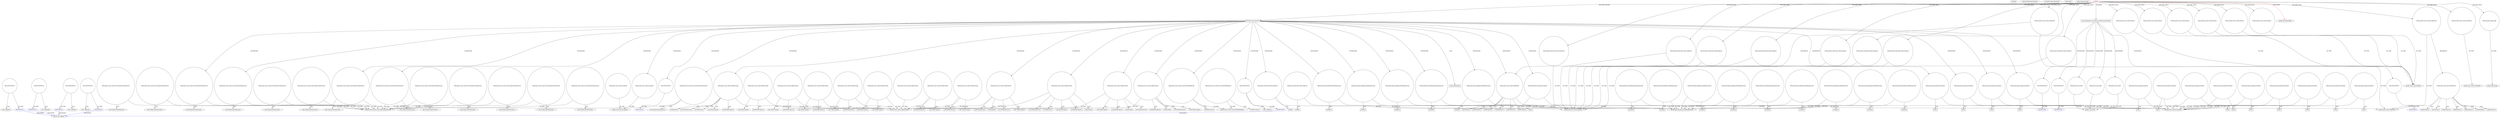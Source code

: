 digraph {
baseInfo[graphId=921,category="pattern",isAnonymous=false,possibleRelation=true]
frameworkRelatedTypesInfo[0="javafx.fxml.Initializable"]
possibleCollaborationsInfo[0="921~INSTANTIATION-~javafx.fxml.Initializable ~javafx.util.Callback ~false~true",1="921~INSTANTIATION-~javafx.fxml.Initializable ~javafx.util.Callback ~false~true",2="921~INSTANTIATION-CLIENT_METHOD_DECLARATION-~javafx.fxml.Initializable ~javafx.util.Callback ~false~true",3="921~INSTANTIATION-~javafx.fxml.Initializable ~javafx.util.Callback ~false~true",4="921~INSTANTIATION-~javafx.fxml.Initializable ~javafx.util.Callback ~false~true"]
patternInfo[frequency=2.0,patternRootClient=0]
patternInstancesInfo[0="bianconejo-CEFX~/bianconejo-CEFX/CEFX-master/src/cefx/CEPrincipalController.java~CEPrincipalController~2114",1="bianconejo-CEFX~/bianconejo-CEFX/CEFX-master/src/cefx/CECommandeController.java~CECommandeController~2084"]
508[label="javafx.util.Callback",vertexType="FRAMEWORK_INTERFACE_TYPE",isFrameworkType=false]
738[label="ANONYMOUS",vertexType="REFERENCE_ANONYMOUS_DECLARATION",isFrameworkType=false,color=blue]
1039[label="ANONYMOUS",vertexType="REFERENCE_ANONYMOUS_DECLARATION",isFrameworkType=false,color=blue]
1330[label="ANONYMOUS",vertexType="REFERENCE_ANONYMOUS_DECLARATION",isFrameworkType=false,color=blue]
530[label="ANONYMOUS",vertexType="REFERENCE_ANONYMOUS_DECLARATION",isFrameworkType=false,color=blue]
1121[label="ANONYMOUS",vertexType="REFERENCE_ANONYMOUS_DECLARATION",isFrameworkType=false,color=blue]
1329[label="VAR:ANONYMOUS",vertexType="VARIABLE_EXPRESION",isFrameworkType=false,shape=circle]
1120[label="VAR:ANONYMOUS",vertexType="VARIABLE_EXPRESION",isFrameworkType=false,shape=circle]
737[label="VAR:ANONYMOUS",vertexType="VARIABLE_EXPRESION",isFrameworkType=false,shape=circle]
1038[label="VAR:ANONYMOUS",vertexType="VARIABLE_EXPRESION",isFrameworkType=false,shape=circle]
529[label="VAR:ANONYMOUS",vertexType="VARIABLE_EXPRESION",isFrameworkType=false,shape=circle]
1297[label="METHOD_DECLARATION",vertexType="CLIENT_METHOD_DECLARATION",isFrameworkType=false,shape=box]
0[label="CLIENT",vertexType="ROOT_CLIENT_CLASS_DECLARATION",isFrameworkType=false,color=red]
25[label="FIELD:javafx.scene.control.Button",vertexType="FIELD_DECLARATION",isFrameworkType=false,shape=circle]
9[label="FIELD:javafx.scene.control.Button",vertexType="FIELD_DECLARATION",isFrameworkType=false,shape=circle]
13[label="FIELD:javafx.scene.control.Button",vertexType="FIELD_DECLARATION",isFrameworkType=false,shape=circle]
15[label="FIELD:javafx.scene.control.Button",vertexType="FIELD_DECLARATION",isFrameworkType=false,shape=circle]
11[label="FIELD:javafx.scene.control.Button",vertexType="FIELD_DECLARATION",isFrameworkType=false,shape=circle]
19[label="FIELD:javafx.scene.control.Button",vertexType="FIELD_DECLARATION",isFrameworkType=false,shape=circle]
55[label="FIELD:javafx.collections.ObservableList",vertexType="FIELD_DECLARATION",isFrameworkType=false,shape=circle]
5[label="javafx.collections.ObservableList",vertexType="FRAMEWORK_INTERFACE_TYPE",isFrameworkType=false]
27[label="FIELD:javafx.collections.ObservableList",vertexType="FIELD_DECLARATION",isFrameworkType=false,shape=circle]
49[label="FIELD:javafx.collections.ObservableList",vertexType="FIELD_DECLARATION",isFrameworkType=false,shape=circle]
57[label="FIELD:javafx.collections.ObservableList",vertexType="FIELD_DECLARATION",isFrameworkType=false,shape=circle]
53[label="FIELD:javafx.collections.ObservableList",vertexType="FIELD_DECLARATION",isFrameworkType=false,shape=circle]
59[label="FIELD:javafx.collections.ObservableList",vertexType="FIELD_DECLARATION",isFrameworkType=false,shape=circle]
35[label="FIELD:javafx.collections.ObservableList",vertexType="FIELD_DECLARATION",isFrameworkType=false,shape=circle]
4[label="FIELD:javafx.collections.ObservableList",vertexType="FIELD_DECLARATION",isFrameworkType=false,shape=circle]
61[label="void initialize(java.net.URL,java.util.ResourceBundle)",vertexType="OVERRIDING_METHOD_DECLARATION",isFrameworkType=false,shape=box]
51[label="FIELD:javafx.scene.control.TextField",vertexType="FIELD_DECLARATION",isFrameworkType=false,shape=circle]
1322[label="VAR:javafx.scene.control.cell.PropertyValueFactory",vertexType="VARIABLE_EXPRESION",isFrameworkType=false,shape=circle]
1321[label="new PropertyValueFactory()",vertexType="CONSTRUCTOR_CALL",isFrameworkType=false]
1598[label="VAR:javafx.scene.control.cell.PropertyValueFactory",vertexType="VARIABLE_EXPRESION",isFrameworkType=false,shape=circle]
1597[label="new PropertyValueFactory()",vertexType="CONSTRUCTOR_CALL",isFrameworkType=false]
1488[label="VAR:javafx.scene.control.cell.PropertyValueFactory",vertexType="VARIABLE_EXPRESION",isFrameworkType=false,shape=circle]
1487[label="new PropertyValueFactory()",vertexType="CONSTRUCTOR_CALL",isFrameworkType=false]
1526[label="VAR:javafx.scene.control.cell.PropertyValueFactory",vertexType="VARIABLE_EXPRESION",isFrameworkType=false,shape=circle]
1525[label="new PropertyValueFactory()",vertexType="CONSTRUCTOR_CALL",isFrameworkType=false]
1418[label="VAR:javafx.scene.control.cell.PropertyValueFactory",vertexType="VARIABLE_EXPRESION",isFrameworkType=false,shape=circle]
1417[label="new PropertyValueFactory()",vertexType="CONSTRUCTOR_CALL",isFrameworkType=false]
66[label="VAR:ANONYMOUS",vertexType="VARIABLE_EXPRESION",isFrameworkType=false,shape=circle]
1443[label="VAR:ANONYMOUS",vertexType="VARIABLE_EXPRESION",isFrameworkType=false,shape=circle]
89[label="VAR:ANONYMOUS",vertexType="VARIABLE_EXPRESION",isFrameworkType=false,shape=circle]
78[label="VAR:ANONYMOUS",vertexType="VARIABLE_EXPRESION",isFrameworkType=false,shape=circle]
1[label="javafx.fxml.Initializable",vertexType="FRAMEWORK_INTERFACE_TYPE",isFrameworkType=false]
52[label="javafx.scene.control.TextField",vertexType="FRAMEWORK_CLASS_TYPE",isFrameworkType=false]
1365[label="VAR:javafx.scene.control.Labeled",vertexType="VARIABLE_EXPRESION",isFrameworkType=false,shape=circle]
43[label="FIELD:javafx.scene.control.TableView",vertexType="FIELD_DECLARATION",isFrameworkType=false,shape=circle]
47[label="FIELD:javafx.scene.control.TableView",vertexType="FIELD_DECLARATION",isFrameworkType=false,shape=circle]
1481[label="VAR:javafx.scene.control.TableColumn",vertexType="VARIABLE_EXPRESION",isFrameworkType=false,shape=circle]
1480[label="new TableColumn()",vertexType="CONSTRUCTOR_CALL",isFrameworkType=false]
1701[label="prefWidthProperty()",vertexType="INSIDE_CALL",isFrameworkType=false,shape=box]
1371[label="VAR:javafx.scene.control.TableColumn",vertexType="VARIABLE_EXPRESION",isFrameworkType=false,shape=circle]
1370[label="new TableColumn()",vertexType="CONSTRUCTOR_CALL",isFrameworkType=false]
1681[label="prefWidthProperty()",vertexType="INSIDE_CALL",isFrameworkType=false,shape=box]
1591[label="VAR:javafx.scene.control.TableColumn",vertexType="VARIABLE_EXPRESION",isFrameworkType=false,shape=circle]
1590[label="new TableColumn()",vertexType="CONSTRUCTOR_CALL",isFrameworkType=false]
1721[label="prefWidthProperty()",vertexType="INSIDE_CALL",isFrameworkType=false,shape=box]
1317[label="VAR:javafx.scene.control.TableColumn",vertexType="VARIABLE_EXPRESION",isFrameworkType=false,shape=circle]
1316[label="new TableColumn()",vertexType="CONSTRUCTOR_CALL",isFrameworkType=false]
1691[label="prefWidthProperty()",vertexType="INSIDE_CALL",isFrameworkType=false,shape=box]
1627[label="VAR:javafx.scene.control.TableColumn",vertexType="VARIABLE_EXPRESION",isFrameworkType=false,shape=circle]
1626[label="new TableColumn()",vertexType="CONSTRUCTOR_CALL",isFrameworkType=false]
1731[label="prefWidthProperty()",vertexType="INSIDE_CALL",isFrameworkType=false,shape=box]
1336[label="super.updateItem()",vertexType="SUPER_CALL",isFrameworkType=false,shape=box]
1484[label="setResizable()",vertexType="INSIDE_CALL",isFrameworkType=false,shape=box]
1374[label="setResizable()",vertexType="INSIDE_CALL",isFrameworkType=false,shape=box]
1630[label="setResizable()",vertexType="INSIDE_CALL",isFrameworkType=false,shape=box]
1594[label="setResizable()",vertexType="INSIDE_CALL",isFrameworkType=false,shape=box]
1325[label="setResizable()",vertexType="INSIDE_CALL",isFrameworkType=false,shape=box]
413[label="javafx.scene.control.cell.PropertyValueFactory",vertexType="FRAMEWORK_CLASS_TYPE",isFrameworkType=false]
1115[label="VAR:javafx.scene.control.cell.PropertyValueFactory",vertexType="VARIABLE_EXPRESION",isFrameworkType=false,shape=circle]
1114[label="new PropertyValueFactory()",vertexType="CONSTRUCTOR_CALL",isFrameworkType=false]
781[label="VAR:javafx.scene.control.cell.PropertyValueFactory",vertexType="VARIABLE_EXPRESION",isFrameworkType=false,shape=circle]
780[label="new PropertyValueFactory()",vertexType="CONSTRUCTOR_CALL",isFrameworkType=false]
412[label="VAR:javafx.scene.control.cell.PropertyValueFactory",vertexType="VARIABLE_EXPRESION",isFrameworkType=false,shape=circle]
411[label="new PropertyValueFactory()",vertexType="CONSTRUCTOR_CALL",isFrameworkType=false]
863[label="VAR:javafx.scene.control.cell.PropertyValueFactory",vertexType="VARIABLE_EXPRESION",isFrameworkType=false,shape=circle]
862[label="new PropertyValueFactory()",vertexType="CONSTRUCTOR_CALL",isFrameworkType=false]
574[label="VAR:javafx.scene.control.cell.PropertyValueFactory",vertexType="VARIABLE_EXPRESION",isFrameworkType=false,shape=circle]
573[label="new PropertyValueFactory()",vertexType="CONSTRUCTOR_CALL",isFrameworkType=false]
827[label="VAR:javafx.scene.control.cell.PropertyValueFactory",vertexType="VARIABLE_EXPRESION",isFrameworkType=false,shape=circle]
826[label="new PropertyValueFactory()",vertexType="CONSTRUCTOR_CALL",isFrameworkType=false]
458[label="VAR:javafx.scene.control.cell.PropertyValueFactory",vertexType="VARIABLE_EXPRESION",isFrameworkType=false,shape=circle]
457[label="new PropertyValueFactory()",vertexType="CONSTRUCTOR_CALL",isFrameworkType=false]
965[label="VAR:javafx.scene.control.cell.PropertyValueFactory",vertexType="VARIABLE_EXPRESION",isFrameworkType=false,shape=circle]
964[label="new PropertyValueFactory()",vertexType="CONSTRUCTOR_CALL",isFrameworkType=false]
494[label="VAR:javafx.scene.control.cell.PropertyValueFactory",vertexType="VARIABLE_EXPRESION",isFrameworkType=false,shape=circle]
493[label="new PropertyValueFactory()",vertexType="CONSTRUCTOR_CALL",isFrameworkType=false]
602[label="VAR:javafx.collections.ObservableList",vertexType="VARIABLE_EXPRESION",isFrameworkType=false,shape=circle]
1662[label="VAR:javafx.collections.ObservableList",vertexType="VARIABLE_EXPRESION",isFrameworkType=false,shape=circle]
90[label="ANONYMOUS",vertexType="REFERENCE_ANONYMOUS_DECLARATION",isFrameworkType=false,color=blue]
1444[label="ANONYMOUS",vertexType="REFERENCE_ANONYMOUS_DECLARATION",isFrameworkType=false,color=blue]
67[label="ANONYMOUS",vertexType="REFERENCE_ANONYMOUS_DECLARATION",isFrameworkType=false,color=blue]
79[label="ANONYMOUS",vertexType="REFERENCE_ANONYMOUS_DECLARATION",isFrameworkType=false,color=blue]
44[label="javafx.scene.control.TableView",vertexType="FRAMEWORK_CLASS_TYPE",isFrameworkType=false]
1632[label="setCellValueFactory()",vertexType="INSIDE_CALL",isFrameworkType=false,shape=box]
1376[label="setCellValueFactory()",vertexType="INSIDE_CALL",isFrameworkType=false,shape=box]
1596[label="setCellValueFactory()",vertexType="INSIDE_CALL",isFrameworkType=false,shape=box]
1486[label="setCellValueFactory()",vertexType="INSIDE_CALL",isFrameworkType=false,shape=box]
1320[label="setCellValueFactory()",vertexType="INSIDE_CALL",isFrameworkType=false,shape=box]
1692[label="VAR:javafx.beans.binding.DoubleExpression",vertexType="VARIABLE_EXPRESION",isFrameworkType=false,shape=circle]
1693[label="multiply()",vertexType="INSIDE_CALL",isFrameworkType=false,shape=box]
619[label="javafx.beans.binding.DoubleExpression",vertexType="FRAMEWORK_CLASS_TYPE",isFrameworkType=false]
1672[label="VAR:javafx.beans.binding.DoubleExpression",vertexType="VARIABLE_EXPRESION",isFrameworkType=false,shape=circle]
1673[label="multiply()",vertexType="INSIDE_CALL",isFrameworkType=false,shape=box]
1264[label="VAR:javafx.beans.binding.DoubleExpression",vertexType="VARIABLE_EXPRESION",isFrameworkType=false,shape=circle]
1265[label="multiply()",vertexType="INSIDE_CALL",isFrameworkType=false,shape=box]
1722[label="VAR:javafx.beans.binding.DoubleExpression",vertexType="VARIABLE_EXPRESION",isFrameworkType=false,shape=circle]
1723[label="multiply()",vertexType="INSIDE_CALL",isFrameworkType=false,shape=box]
1732[label="VAR:javafx.beans.binding.DoubleExpression",vertexType="VARIABLE_EXPRESION",isFrameworkType=false,shape=circle]
1733[label="multiply()",vertexType="INSIDE_CALL",isFrameworkType=false,shape=box]
1682[label="VAR:javafx.beans.binding.DoubleExpression",vertexType="VARIABLE_EXPRESION",isFrameworkType=false,shape=circle]
1683[label="multiply()",vertexType="INSIDE_CALL",isFrameworkType=false,shape=box]
1276[label="VAR:javafx.beans.binding.DoubleExpression",vertexType="VARIABLE_EXPRESION",isFrameworkType=false,shape=circle]
1277[label="multiply()",vertexType="INSIDE_CALL",isFrameworkType=false,shape=box]
647[label="VAR:javafx.beans.binding.DoubleExpression",vertexType="VARIABLE_EXPRESION",isFrameworkType=false,shape=circle]
648[label="multiply()",vertexType="INSIDE_CALL",isFrameworkType=false,shape=box]
657[label="VAR:javafx.beans.binding.DoubleExpression",vertexType="VARIABLE_EXPRESION",isFrameworkType=false,shape=circle]
658[label="multiply()",vertexType="INSIDE_CALL",isFrameworkType=false,shape=box]
637[label="VAR:javafx.beans.binding.DoubleExpression",vertexType="VARIABLE_EXPRESION",isFrameworkType=false,shape=circle]
638[label="multiply()",vertexType="INSIDE_CALL",isFrameworkType=false,shape=box]
1240[label="VAR:javafx.beans.binding.DoubleExpression",vertexType="VARIABLE_EXPRESION",isFrameworkType=false,shape=circle]
1241[label="multiply()",vertexType="INSIDE_CALL",isFrameworkType=false,shape=box]
1288[label="VAR:javafx.beans.binding.DoubleExpression",vertexType="VARIABLE_EXPRESION",isFrameworkType=false,shape=circle]
1289[label="multiply()",vertexType="INSIDE_CALL",isFrameworkType=false,shape=box]
1252[label="VAR:javafx.beans.binding.DoubleExpression",vertexType="VARIABLE_EXPRESION",isFrameworkType=false,shape=circle]
1253[label="multiply()",vertexType="INSIDE_CALL",isFrameworkType=false,shape=box]
617[label="VAR:javafx.beans.binding.DoubleExpression",vertexType="VARIABLE_EXPRESION",isFrameworkType=false,shape=circle]
618[label="multiply()",vertexType="INSIDE_CALL",isFrameworkType=false,shape=box]
41[label="FIELD:javafx.stage.Stage",vertexType="FIELD_DECLARATION",isFrameworkType=false,shape=circle]
42[label="javafx.stage.Stage",vertexType="FRAMEWORK_CLASS_TYPE",isFrameworkType=false]
10[label="javafx.scene.control.Button",vertexType="FRAMEWORK_CLASS_TYPE",isFrameworkType=false]
85[label="VAR:javafx.scene.Node",vertexType="VARIABLE_EXPRESION",isFrameworkType=false,shape=circle]
64[label="javafx.scene.Node",vertexType="FRAMEWORK_CLASS_TYPE",isFrameworkType=false]
74[label="VAR:javafx.scene.Node",vertexType="VARIABLE_EXPRESION",isFrameworkType=false,shape=circle]
62[label="VAR:javafx.scene.Node",vertexType="VARIABLE_EXPRESION",isFrameworkType=false,shape=circle]
1601[label="setCellFactory()",vertexType="INSIDE_CALL",isFrameworkType=false,shape=box]
1491[label="setCellFactory()",vertexType="INSIDE_CALL",isFrameworkType=false,shape=box]
523[label="javafx.scene.control.Labeled",vertexType="FRAMEWORK_CLASS_TYPE",isFrameworkType=false]
521[label="VAR:javafx.scene.control.Labeled",vertexType="VARIABLE_EXPRESION",isFrameworkType=false,shape=circle]
1304[label="VAR:javafx.scene.control.TableView",vertexType="VARIABLE_EXPRESION",isFrameworkType=false,shape=circle]
1716[label="widthProperty()",vertexType="INSIDE_CALL",isFrameworkType=false,shape=box]
1706[label="widthProperty()",vertexType="INSIDE_CALL",isFrameworkType=false,shape=box]
1746[label="widthProperty()",vertexType="INSIDE_CALL",isFrameworkType=false,shape=box]
1736[label="widthProperty()",vertexType="INSIDE_CALL",isFrameworkType=false,shape=box]
1696[label="widthProperty()",vertexType="INSIDE_CALL",isFrameworkType=false,shape=box]
1666[label="getColumns()",vertexType="INSIDE_CALL",isFrameworkType=false,shape=box]
552[label="VAR:javafx.scene.control.TableView",vertexType="VARIABLE_EXPRESION",isFrameworkType=false,shape=circle]
661[label="widthProperty()",vertexType="INSIDE_CALL",isFrameworkType=false,shape=box]
641[label="widthProperty()",vertexType="INSIDE_CALL",isFrameworkType=false,shape=box]
651[label="widthProperty()",vertexType="INSIDE_CALL",isFrameworkType=false,shape=box]
621[label="widthProperty()",vertexType="INSIDE_CALL",isFrameworkType=false,shape=box]
611[label="widthProperty()",vertexType="INSIDE_CALL",isFrameworkType=false,shape=box]
631[label="widthProperty()",vertexType="INSIDE_CALL",isFrameworkType=false,shape=box]
606[label="getColumns()",vertexType="INSIDE_CALL",isFrameworkType=false,shape=box]
1382[label="VAR:javafx.scene.control.cell.TextFieldTableCell",vertexType="VARIABLE_EXPRESION",isFrameworkType=false,shape=circle]
428[label="javafx.scene.control.cell.TextFieldTableCell",vertexType="FRAMEWORK_CLASS_TYPE",isFrameworkType=false]
1493[label="forTableColumn()",vertexType="INSIDE_CALL",isFrameworkType=false,shape=box]
426[label="VAR:javafx.scene.control.cell.TextFieldTableCell",vertexType="VARIABLE_EXPRESION",isFrameworkType=false,shape=circle]
463[label="forTableColumn()",vertexType="INSIDE_CALL",isFrameworkType=false,shape=box]
1687[label="VAR:javafx.beans.property.Property",vertexType="VARIABLE_EXPRESION",isFrameworkType=false,shape=circle]
614[label="javafx.beans.property.Property",vertexType="FRAMEWORK_INTERFACE_TYPE",isFrameworkType=false]
1688[label="bind()",vertexType="INSIDE_CALL",isFrameworkType=false,shape=box]
612[label="VAR:javafx.beans.property.Property",vertexType="VARIABLE_EXPRESION",isFrameworkType=false,shape=circle]
613[label="bind()",vertexType="INSIDE_CALL",isFrameworkType=false,shape=box]
1223[label="VAR:javafx.beans.property.Property",vertexType="VARIABLE_EXPRESION",isFrameworkType=false,shape=circle]
1224[label="bind()",vertexType="INSIDE_CALL",isFrameworkType=false,shape=box]
1283[label="VAR:javafx.beans.property.Property",vertexType="VARIABLE_EXPRESION",isFrameworkType=false,shape=circle]
1284[label="bind()",vertexType="INSIDE_CALL",isFrameworkType=false,shape=box]
1199[label="VAR:javafx.beans.property.Property",vertexType="VARIABLE_EXPRESION",isFrameworkType=false,shape=circle]
1200[label="bind()",vertexType="INSIDE_CALL",isFrameworkType=false,shape=box]
1211[label="VAR:javafx.beans.property.Property",vertexType="VARIABLE_EXPRESION",isFrameworkType=false,shape=circle]
1212[label="bind()",vertexType="INSIDE_CALL",isFrameworkType=false,shape=box]
622[label="VAR:javafx.beans.property.Property",vertexType="VARIABLE_EXPRESION",isFrameworkType=false,shape=circle]
623[label="bind()",vertexType="INSIDE_CALL",isFrameworkType=false,shape=box]
1697[label="VAR:javafx.beans.property.Property",vertexType="VARIABLE_EXPRESION",isFrameworkType=false,shape=circle]
1698[label="bind()",vertexType="INSIDE_CALL",isFrameworkType=false,shape=box]
1247[label="VAR:javafx.beans.property.Property",vertexType="VARIABLE_EXPRESION",isFrameworkType=false,shape=circle]
1248[label="bind()",vertexType="INSIDE_CALL",isFrameworkType=false,shape=box]
1707[label="VAR:javafx.beans.property.Property",vertexType="VARIABLE_EXPRESION",isFrameworkType=false,shape=circle]
1708[label="bind()",vertexType="INSIDE_CALL",isFrameworkType=false,shape=box]
632[label="VAR:javafx.beans.property.Property",vertexType="VARIABLE_EXPRESION",isFrameworkType=false,shape=circle]
633[label="bind()",vertexType="INSIDE_CALL",isFrameworkType=false,shape=box]
1677[label="VAR:javafx.beans.property.Property",vertexType="VARIABLE_EXPRESION",isFrameworkType=false,shape=circle]
1678[label="bind()",vertexType="INSIDE_CALL",isFrameworkType=false,shape=box]
1259[label="VAR:javafx.beans.property.Property",vertexType="VARIABLE_EXPRESION",isFrameworkType=false,shape=circle]
1260[label="bind()",vertexType="INSIDE_CALL",isFrameworkType=false,shape=box]
1727[label="VAR:javafx.beans.property.Property",vertexType="VARIABLE_EXPRESION",isFrameworkType=false,shape=circle]
1728[label="bind()",vertexType="INSIDE_CALL",isFrameworkType=false,shape=box]
603[label="addAll()",vertexType="INSIDE_CALL",isFrameworkType=false,shape=box]
1663[label="addAll()",vertexType="INSIDE_CALL",isFrameworkType=false,shape=box]
1328[label="new Callback()",vertexType="CONSTRUCTOR_CALL",isFrameworkType=false]
1119[label="new Callback()",vertexType="CONSTRUCTOR_CALL",isFrameworkType=false]
1037[label="new Callback()",vertexType="CONSTRUCTOR_CALL",isFrameworkType=false]
528[label="new Callback()",vertexType="CONSTRUCTOR_CALL",isFrameworkType=false]
736[label="new Callback()",vertexType="CONSTRUCTOR_CALL",isFrameworkType=false]
30[label="javafx.scene.control.TableColumn",vertexType="FRAMEWORK_CLASS_TYPE",isFrameworkType=false]
926[label="VAR:javafx.scene.control.TableColumn",vertexType="VARIABLE_EXPRESION",isFrameworkType=false,shape=circle]
925[label="new TableColumn()",vertexType="CONSTRUCTOR_CALL",isFrameworkType=false]
1239[label="prefWidthProperty()",vertexType="INSIDE_CALL",isFrameworkType=false,shape=box]
1028[label="VAR:javafx.scene.control.TableColumn",vertexType="VARIABLE_EXPRESION",isFrameworkType=false,shape=circle]
1027[label="new TableColumn()",vertexType="CONSTRUCTOR_CALL",isFrameworkType=false]
1275[label="prefWidthProperty()",vertexType="INSIDE_CALL",isFrameworkType=false,shape=box]
858[label="VAR:javafx.scene.control.TableColumn",vertexType="VARIABLE_EXPRESION",isFrameworkType=false,shape=circle]
857[label="new TableColumn()",vertexType="CONSTRUCTOR_CALL",isFrameworkType=false]
1215[label="prefWidthProperty()",vertexType="INSIDE_CALL",isFrameworkType=false,shape=box]
822[label="VAR:javafx.scene.control.TableColumn",vertexType="VARIABLE_EXPRESION",isFrameworkType=false,shape=circle]
821[label="new TableColumn()",vertexType="CONSTRUCTOR_CALL",isFrameworkType=false]
1203[label="prefWidthProperty()",vertexType="INSIDE_CALL",isFrameworkType=false,shape=box]
892[label="VAR:javafx.scene.control.TableColumn",vertexType="VARIABLE_EXPRESION",isFrameworkType=false,shape=circle]
891[label="new TableColumn()",vertexType="CONSTRUCTOR_CALL",isFrameworkType=false]
1227[label="prefWidthProperty()",vertexType="INSIDE_CALL",isFrameworkType=false,shape=box]
489[label="VAR:javafx.scene.control.TableColumn",vertexType="VARIABLE_EXPRESION",isFrameworkType=false,shape=circle]
488[label="new TableColumn()",vertexType="CONSTRUCTOR_CALL",isFrameworkType=false]
646[label="prefWidthProperty()",vertexType="INSIDE_CALL",isFrameworkType=false,shape=box]
776[label="VAR:javafx.scene.control.TableColumn",vertexType="VARIABLE_EXPRESION",isFrameworkType=false,shape=circle]
775[label="new TableColumn()",vertexType="CONSTRUCTOR_CALL",isFrameworkType=false]
1191[label="prefWidthProperty()",vertexType="INSIDE_CALL",isFrameworkType=false,shape=box]
722[label="VAR:javafx.scene.control.TableColumn",vertexType="VARIABLE_EXPRESION",isFrameworkType=false,shape=circle]
489->646[label="CALL"]
1598->1597[label="CALL"]
552->44[label="OF_TYPE"]
552->651[label="CALL"]
1297->1304[label="INSTANTIATE"]
89->90[label="OF_TYPE"]
1297->1365[label="INSTANTIATE"]
858->1215[label="CALL"]
1481->1491[label="CALL"]
1672->619[label="OF_TYPE"]
622->623[label="CALL"]
722->30[label="OF_TYPE"]
1627->1632[label="CALL"]
1304->1736[label="CALL"]
1247->1248[label="CALL"]
1223->614[label="OF_TYPE"]
0->47[label="DECLARE_FIELD"]
1371->1376[label="CALL"]
1591->1596[label="CALL"]
632->633[label="CALL"]
1297->1329[label="INSTANTIATE"]
1297->1707[label="INSTANTIATE"]
1297->1418[label="INSTANTIATE"]
1283->614[label="OF_TYPE"]
776->30[label="OF_TYPE"]
1418->413[label="OF_TYPE"]
1627->1630[label="CALL"]
1038->1039[label="OF_TYPE"]
0->19[label="DECLARE_FIELD"]
489->30[label="OF_TYPE"]
0->25[label="DECLARE_FIELD"]
737->736[label="CALL"]
926->925[label="CALL"]
1297->1371[label="INSTANTIATE"]
1481->1484[label="CALL"]
1028->1027[label="CALL"]
617->619[label="OF_TYPE"]
892->891[label="CALL"]
51->52[label="OF_TYPE"]
1288->619[label="OF_TYPE"]
1199->1200[label="CALL"]
1672->1673[label="CALL"]
612->614[label="OF_TYPE"]
1211->1212[label="CALL"]
1297->1677[label="INSTANTIATE"]
647->619[label="OF_TYPE"]
1297->1627[label="INSTANTIATE"]
552->661[label="CALL"]
1297->1591[label="INSTANTIATE"]
1240->619[label="OF_TYPE"]
1418->1417[label="CALL"]
1371->30[label="OF_TYPE"]
9->10[label="OF_TYPE"]
57->5[label="OF_TYPE"]
617->618[label="CALL"]
632->614[label="OF_TYPE"]
1276->619[label="OF_TYPE"]
637->619[label="OF_TYPE"]
0->59[label="DECLARE_FIELD"]
1288->1289[label="CALL"]
1304->1666[label="CALL"]
1687->614[label="OF_TYPE"]
521->523[label="OF_TYPE"]
0->53[label="DECLARE_FIELD"]
1211->614[label="OF_TYPE"]
1687->1688[label="CALL"]
1297->1317[label="INSTANTIATE"]
1322->413[label="OF_TYPE"]
0->55[label="DECLARE_FIELD"]
0->1[label="IMPLEMENT",color=red]
637->638[label="CALL"]
552->631[label="CALL"]
61->62[label="INSTANTIATE"]
858->857[label="CALL"]
1707->614[label="OF_TYPE"]
0->49[label="DECLARE_FIELD"]
622->614[label="OF_TYPE"]
0->11[label="DECLARE_FIELD"]
49->5[label="OF_TYPE"]
926->30[label="OF_TYPE"]
15->10[label="OF_TYPE"]
0->13[label="DECLARE_FIELD"]
892->30[label="OF_TYPE"]
1322->1321[label="CALL"]
1727->1728[label="CALL"]
1297->1687[label="INSTANTIATE"]
1526->1525[label="CALL"]
781->780[label="CALL"]
1697->614[label="OF_TYPE"]
822->821[label="CALL"]
1329->1330[label="OF_TYPE"]
1591->30[label="OF_TYPE"]
926->1239[label="CALL"]
776->775[label="CALL"]
55->5[label="OF_TYPE"]
1283->1284[label="CALL"]
1039->508[label="IMPLEMENT",color=blue]
1330->508[label="IMPLEMENT",color=blue]
602->603[label="CALL"]
612->613[label="CALL"]
1329->1328[label="CALL"]
1662->1663[label="CALL"]
529->528[label="CALL"]
412->411[label="CALL"]
1259->614[label="OF_TYPE"]
1443->1444[label="OF_TYPE"]
1297->1692[label="INSTANTIATE"]
1223->1224[label="CALL"]
1727->614[label="OF_TYPE"]
574->413[label="OF_TYPE"]
41->42[label="OF_TYPE"]
776->1191[label="CALL"]
458->457[label="CALL"]
1707->1708[label="CALL"]
892->1227[label="CALL"]
1297->1443[label="INSTANTIATE"]
822->1203[label="CALL"]
13->10[label="OF_TYPE"]
43->1304[label="REFERENCE"]
657->619[label="OF_TYPE"]
0->57[label="DECLARE_FIELD"]
61->78[label="INSTANTIATE"]
61->89[label="INSTANTIATE"]
426->428[label="OF_TYPE"]
1732->1733[label="CALL"]
657->658[label="CALL"]
1692->619[label="OF_TYPE"]
1481->1480[label="CALL"]
1304->1716[label="CALL"]
1028->1275[label="CALL"]
458->413[label="OF_TYPE"]
1028->30[label="OF_TYPE"]
858->30[label="OF_TYPE"]
1297->1662[label="INSTANTIATE"]
1371->1374[label="CALL"]
66->67[label="OF_TYPE"]
647->648[label="CALL"]
1365->523[label="OF_TYPE"]
1252->619[label="OF_TYPE"]
1382->1493[label="CALL"]
552->611[label="CALL"]
1732->619[label="OF_TYPE"]
1591->1721[label="CALL"]
1199->614[label="OF_TYPE"]
1304->1706[label="CALL"]
0->15[label="DECLARE_FIELD"]
0->27[label="DECLARE_FIELD"]
11->10[label="OF_TYPE"]
1304->1696[label="CALL"]
0->4[label="DECLARE_FIELD"]
1627->30[label="OF_TYPE"]
61->66[label="INSTANTIATE"]
1317->1325[label="CALL"]
78->79[label="OF_TYPE"]
1317->1316[label="CALL"]
1317->30[label="OF_TYPE"]
1697->1698[label="CALL"]
1038->1037[label="CALL"]
1304->1746[label="CALL"]
1297->1488[label="INSTANTIATE"]
35->5[label="OF_TYPE"]
1276->1277[label="CALL"]
822->30[label="OF_TYPE"]
61->85[label="INSTANTIATE"]
574->573[label="CALL"]
1297->1727[label="INSTANTIATE"]
781->413[label="OF_TYPE"]
1297->1322[label="INSTANTIATE"]
47->44[label="OF_TYPE"]
1297->1481[label="INSTANTIATE"]
61->74[label="INSTANTIATE"]
27->5[label="OF_TYPE"]
1304->44[label="OF_TYPE"]
1722->1723[label="CALL"]
1481->30[label="OF_TYPE"]
1481->1486[label="CALL"]
1264->1265[label="CALL"]
1297->1672[label="INSTANTIATE"]
1297->1732[label="INSTANTIATE"]
1598->413[label="OF_TYPE"]
1297->1722[label="INSTANTIATE"]
25->10[label="OF_TYPE"]
494->413[label="OF_TYPE"]
1264->619[label="OF_TYPE"]
1677->614[label="OF_TYPE"]
863->862[label="CALL"]
4->5[label="OF_TYPE"]
43->44[label="OF_TYPE"]
1371->1681[label="CALL"]
0->9[label="DECLARE_FIELD"]
1121->508[label="IMPLEMENT",color=blue]
1120->1119[label="CALL"]
1488->413[label="OF_TYPE"]
1692->1693[label="CALL"]
1526->413[label="OF_TYPE"]
965->413[label="OF_TYPE"]
59->5[label="OF_TYPE"]
738->508[label="IMPLEMENT",color=blue]
0->51[label="DECLARE_FIELD"]
53->5[label="OF_TYPE"]
1247->614[label="OF_TYPE"]
494->493[label="CALL"]
0->43[label="DECLARE_FIELD"]
0->41[label="DECLARE_FIELD"]
529->530[label="OF_TYPE"]
1591->1594[label="CALL"]
1115->1114[label="CALL"]
1722->619[label="OF_TYPE"]
1382->428[label="OF_TYPE"]
85->64[label="OF_TYPE"]
19->10[label="OF_TYPE"]
74->64[label="OF_TYPE"]
0->35[label="DECLARE_FIELD"]
1662->5[label="OF_TYPE"]
1677->1678[label="CALL"]
1297->1526[label="INSTANTIATE"]
1259->1260[label="CALL"]
412->413[label="OF_TYPE"]
863->413[label="OF_TYPE"]
1317->1320[label="CALL"]
47->552[label="REFERENCE"]
1297->1336[label="CALL"]
1297->1598[label="INSTANTIATE"]
1240->1241[label="CALL"]
552->641[label="CALL"]
1120->1121[label="OF_TYPE"]
1297->1382[label="INSTANTIATE"]
1252->1253[label="CALL"]
426->463[label="CALL"]
965->964[label="CALL"]
489->488[label="CALL"]
1317->1691[label="CALL"]
1115->413[label="OF_TYPE"]
1297->1682[label="INSTANTIATE"]
552->621[label="CALL"]
1488->1487[label="CALL"]
1682->619[label="OF_TYPE"]
602->5[label="OF_TYPE"]
827->413[label="OF_TYPE"]
1591->1601[label="CALL"]
0->1297[label="DECLARE_METHOD"]
530->508[label="IMPLEMENT",color=blue]
62->64[label="OF_TYPE"]
1371->1370[label="CALL"]
1627->1731[label="CALL"]
0->61[label="OVERRIDE"]
1297->1697[label="INSTANTIATE"]
1591->1590[label="CALL"]
1627->1626[label="CALL"]
737->738[label="OF_TYPE"]
1682->1683[label="CALL"]
1481->1701[label="CALL"]
827->826[label="CALL"]
552->606[label="CALL"]
}
